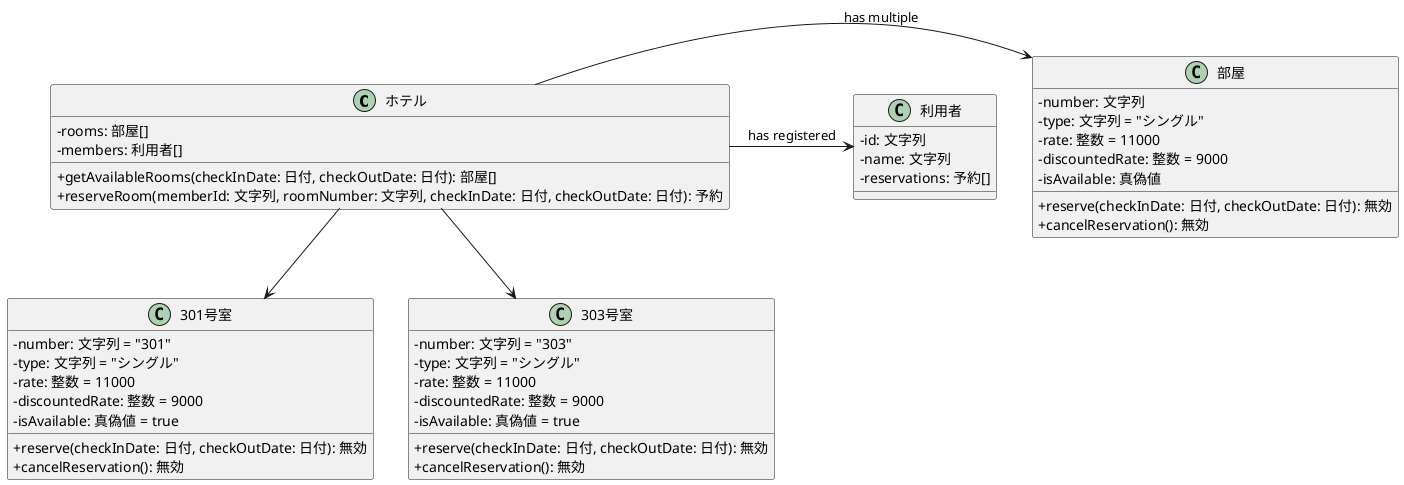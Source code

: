 @startuml 演習3-5
skinparam classAttributeIconSize 0
class ホテル {
    - rooms: 部屋[]
    - members: 利用者[]
    + getAvailableRooms(checkInDate: 日付, checkOutDate: 日付): 部屋[]
    + reserveRoom(memberId: 文字列, roomNumber: 文字列, checkInDate: 日付, checkOutDate: 日付): 予約
}

class 部屋 {
    - number: 文字列
    - type: 文字列 = "シングル"
    - rate: 整数 = 11000
    - discountedRate: 整数 = 9000
    - isAvailable: 真偽値
    + reserve(checkInDate: 日付, checkOutDate: 日付): 無効
    + cancelReservation(): 無効
}

class 利用者 {
    - id: 文字列
    - name: 文字列
    - reservations: 予約[]
}

ホテル -> 部屋 : has multiple
ホテル -> 利用者 : has registered

ホテル --> 301号室 
ホテル --> 303号室 

class 301号室 {
    - number: 文字列 = "301"
    - type: 文字列 = "シングル"
    - rate: 整数 = 11000
    - discountedRate: 整数 = 9000
    - isAvailable: 真偽値 = true
    + reserve(checkInDate: 日付, checkOutDate: 日付): 無効
    + cancelReservation(): 無効
}

class 303号室 {
    - number: 文字列 = "303"
    - type: 文字列 = "シングル"
    - rate: 整数 = 11000
    - discountedRate: 整数 = 9000
    - isAvailable: 真偽値 = true
    + reserve(checkInDate: 日付, checkOutDate: 日付): 無効
    + cancelReservation(): 無効
}

@enduml
